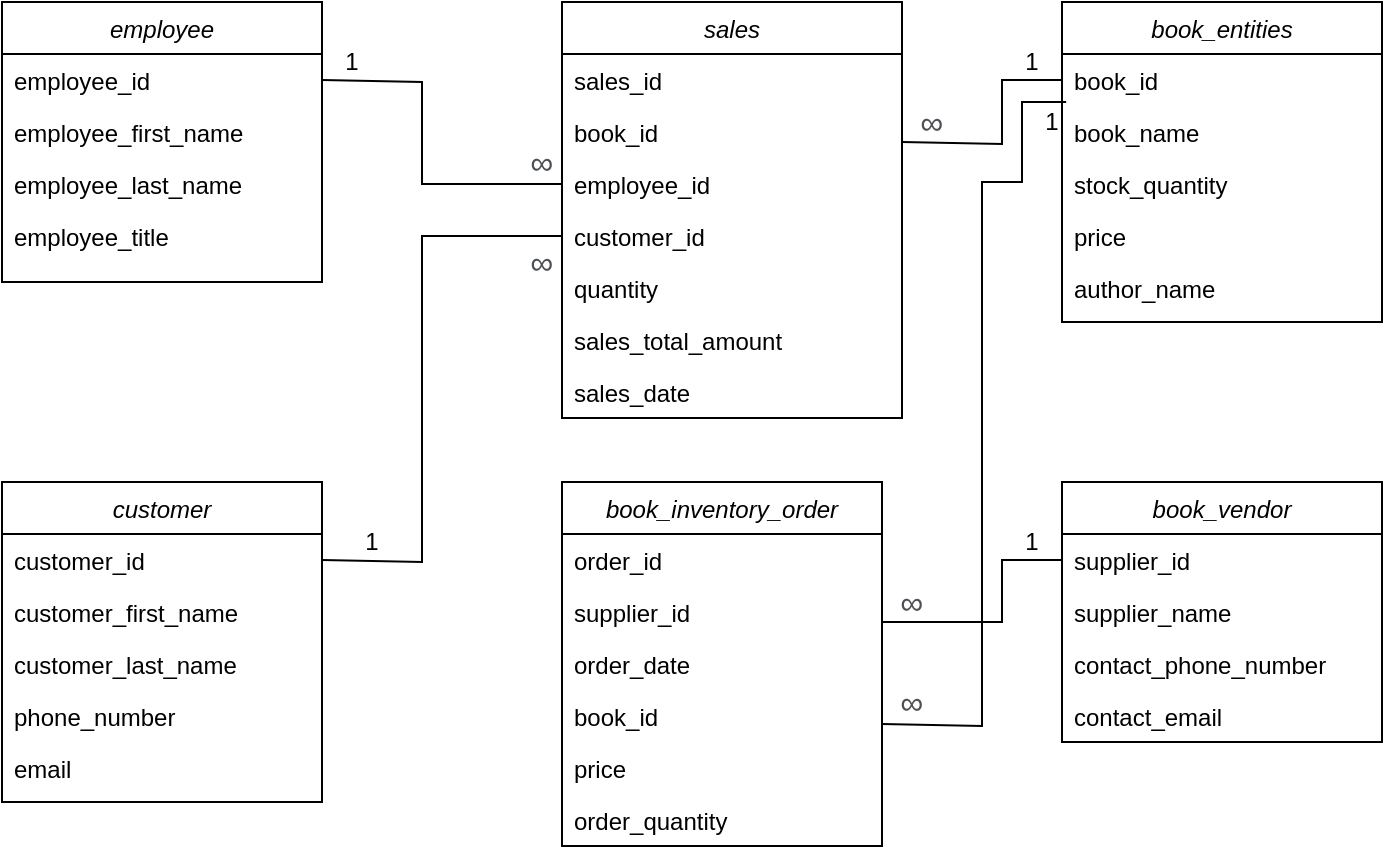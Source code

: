 <mxfile version="24.4.3" type="github">
  <diagram id="C5RBs43oDa-KdzZeNtuy" name="Page-1">
    <mxGraphModel dx="831" dy="488" grid="1" gridSize="10" guides="1" tooltips="1" connect="1" arrows="1" fold="1" page="1" pageScale="1" pageWidth="827" pageHeight="1169" math="0" shadow="0">
      <root>
        <mxCell id="WIyWlLk6GJQsqaUBKTNV-0" />
        <mxCell id="WIyWlLk6GJQsqaUBKTNV-1" parent="WIyWlLk6GJQsqaUBKTNV-0" />
        <mxCell id="zkfFHV4jXpPFQw0GAbJ--0" value="employee" style="swimlane;fontStyle=2;align=center;verticalAlign=top;childLayout=stackLayout;horizontal=1;startSize=26;horizontalStack=0;resizeParent=1;resizeLast=0;collapsible=1;marginBottom=0;rounded=0;shadow=0;strokeWidth=1;" parent="WIyWlLk6GJQsqaUBKTNV-1" vertex="1">
          <mxGeometry x="70" y="130" width="160" height="140" as="geometry">
            <mxRectangle x="230" y="140" width="160" height="26" as="alternateBounds" />
          </mxGeometry>
        </mxCell>
        <mxCell id="zkfFHV4jXpPFQw0GAbJ--1" value="employee_id" style="text;align=left;verticalAlign=top;spacingLeft=4;spacingRight=4;overflow=hidden;rotatable=0;points=[[0,0.5],[1,0.5]];portConstraint=eastwest;" parent="zkfFHV4jXpPFQw0GAbJ--0" vertex="1">
          <mxGeometry y="26" width="160" height="26" as="geometry" />
        </mxCell>
        <mxCell id="zkfFHV4jXpPFQw0GAbJ--2" value="employee_first_name" style="text;align=left;verticalAlign=top;spacingLeft=4;spacingRight=4;overflow=hidden;rotatable=0;points=[[0,0.5],[1,0.5]];portConstraint=eastwest;rounded=0;shadow=0;html=0;" parent="zkfFHV4jXpPFQw0GAbJ--0" vertex="1">
          <mxGeometry y="52" width="160" height="26" as="geometry" />
        </mxCell>
        <mxCell id="zkfFHV4jXpPFQw0GAbJ--3" value="employee_last_name" style="text;align=left;verticalAlign=top;spacingLeft=4;spacingRight=4;overflow=hidden;rotatable=0;points=[[0,0.5],[1,0.5]];portConstraint=eastwest;rounded=0;shadow=0;html=0;" parent="zkfFHV4jXpPFQw0GAbJ--0" vertex="1">
          <mxGeometry y="78" width="160" height="26" as="geometry" />
        </mxCell>
        <mxCell id="zkfFHV4jXpPFQw0GAbJ--5" value="employee_title" style="text;align=left;verticalAlign=top;spacingLeft=4;spacingRight=4;overflow=hidden;rotatable=0;points=[[0,0.5],[1,0.5]];portConstraint=eastwest;" parent="zkfFHV4jXpPFQw0GAbJ--0" vertex="1">
          <mxGeometry y="104" width="160" height="26" as="geometry" />
        </mxCell>
        <mxCell id="zkfFHV4jXpPFQw0GAbJ--17" value="sales" style="swimlane;fontStyle=2;align=center;verticalAlign=top;childLayout=stackLayout;horizontal=1;startSize=26;horizontalStack=0;resizeParent=1;resizeLast=0;collapsible=1;marginBottom=0;rounded=0;shadow=0;strokeWidth=1;" parent="WIyWlLk6GJQsqaUBKTNV-1" vertex="1">
          <mxGeometry x="350" y="130" width="170" height="208" as="geometry">
            <mxRectangle x="550" y="140" width="160" height="26" as="alternateBounds" />
          </mxGeometry>
        </mxCell>
        <mxCell id="zkfFHV4jXpPFQw0GAbJ--18" value="sales_id" style="text;align=left;verticalAlign=top;spacingLeft=4;spacingRight=4;overflow=hidden;rotatable=0;points=[[0,0.5],[1,0.5]];portConstraint=eastwest;" parent="zkfFHV4jXpPFQw0GAbJ--17" vertex="1">
          <mxGeometry y="26" width="170" height="26" as="geometry" />
        </mxCell>
        <mxCell id="zkfFHV4jXpPFQw0GAbJ--21" value="book_id" style="text;align=left;verticalAlign=top;spacingLeft=4;spacingRight=4;overflow=hidden;rotatable=0;points=[[0,0.5],[1,0.5]];portConstraint=eastwest;rounded=0;shadow=0;html=0;" parent="zkfFHV4jXpPFQw0GAbJ--17" vertex="1">
          <mxGeometry y="52" width="170" height="26" as="geometry" />
        </mxCell>
        <mxCell id="zkfFHV4jXpPFQw0GAbJ--20" value="employee_id" style="text;align=left;verticalAlign=top;spacingLeft=4;spacingRight=4;overflow=hidden;rotatable=0;points=[[0,0.5],[1,0.5]];portConstraint=eastwest;rounded=0;shadow=0;html=0;" parent="zkfFHV4jXpPFQw0GAbJ--17" vertex="1">
          <mxGeometry y="78" width="170" height="26" as="geometry" />
        </mxCell>
        <mxCell id="cV1sjPmPL0CwXNBl_gbq-45" value="customer_id" style="text;align=left;verticalAlign=top;spacingLeft=4;spacingRight=4;overflow=hidden;rotatable=0;points=[[0,0.5],[1,0.5]];portConstraint=eastwest;rounded=0;shadow=0;html=0;" vertex="1" parent="zkfFHV4jXpPFQw0GAbJ--17">
          <mxGeometry y="104" width="170" height="26" as="geometry" />
        </mxCell>
        <mxCell id="cV1sjPmPL0CwXNBl_gbq-46" value="quantity" style="text;align=left;verticalAlign=top;spacingLeft=4;spacingRight=4;overflow=hidden;rotatable=0;points=[[0,0.5],[1,0.5]];portConstraint=eastwest;rounded=0;shadow=0;html=0;" vertex="1" parent="zkfFHV4jXpPFQw0GAbJ--17">
          <mxGeometry y="130" width="170" height="26" as="geometry" />
        </mxCell>
        <mxCell id="zkfFHV4jXpPFQw0GAbJ--22" value="sales_total_amount" style="text;align=left;verticalAlign=top;spacingLeft=4;spacingRight=4;overflow=hidden;rotatable=0;points=[[0,0.5],[1,0.5]];portConstraint=eastwest;rounded=0;shadow=0;html=0;" parent="zkfFHV4jXpPFQw0GAbJ--17" vertex="1">
          <mxGeometry y="156" width="170" height="26" as="geometry" />
        </mxCell>
        <mxCell id="cV1sjPmPL0CwXNBl_gbq-47" value="sales_date" style="text;align=left;verticalAlign=top;spacingLeft=4;spacingRight=4;overflow=hidden;rotatable=0;points=[[0,0.5],[1,0.5]];portConstraint=eastwest;rounded=0;shadow=0;html=0;" vertex="1" parent="zkfFHV4jXpPFQw0GAbJ--17">
          <mxGeometry y="182" width="170" height="26" as="geometry" />
        </mxCell>
        <mxCell id="cV1sjPmPL0CwXNBl_gbq-0" value="customer" style="swimlane;fontStyle=2;align=center;verticalAlign=top;childLayout=stackLayout;horizontal=1;startSize=26;horizontalStack=0;resizeParent=1;resizeLast=0;collapsible=1;marginBottom=0;rounded=0;shadow=0;strokeWidth=1;" vertex="1" parent="WIyWlLk6GJQsqaUBKTNV-1">
          <mxGeometry x="70" y="370" width="160" height="160" as="geometry">
            <mxRectangle x="230" y="140" width="160" height="26" as="alternateBounds" />
          </mxGeometry>
        </mxCell>
        <mxCell id="cV1sjPmPL0CwXNBl_gbq-1" value="customer_id" style="text;align=left;verticalAlign=top;spacingLeft=4;spacingRight=4;overflow=hidden;rotatable=0;points=[[0,0.5],[1,0.5]];portConstraint=eastwest;" vertex="1" parent="cV1sjPmPL0CwXNBl_gbq-0">
          <mxGeometry y="26" width="160" height="26" as="geometry" />
        </mxCell>
        <mxCell id="cV1sjPmPL0CwXNBl_gbq-2" value="customer_first_name" style="text;align=left;verticalAlign=top;spacingLeft=4;spacingRight=4;overflow=hidden;rotatable=0;points=[[0,0.5],[1,0.5]];portConstraint=eastwest;rounded=0;shadow=0;html=0;" vertex="1" parent="cV1sjPmPL0CwXNBl_gbq-0">
          <mxGeometry y="52" width="160" height="26" as="geometry" />
        </mxCell>
        <mxCell id="cV1sjPmPL0CwXNBl_gbq-3" value="customer_last_name" style="text;align=left;verticalAlign=top;spacingLeft=4;spacingRight=4;overflow=hidden;rotatable=0;points=[[0,0.5],[1,0.5]];portConstraint=eastwest;rounded=0;shadow=0;html=0;" vertex="1" parent="cV1sjPmPL0CwXNBl_gbq-0">
          <mxGeometry y="78" width="160" height="26" as="geometry" />
        </mxCell>
        <mxCell id="cV1sjPmPL0CwXNBl_gbq-40" value="phone_number" style="text;align=left;verticalAlign=top;spacingLeft=4;spacingRight=4;overflow=hidden;rotatable=0;points=[[0,0.5],[1,0.5]];portConstraint=eastwest;" vertex="1" parent="cV1sjPmPL0CwXNBl_gbq-0">
          <mxGeometry y="104" width="160" height="26" as="geometry" />
        </mxCell>
        <mxCell id="cV1sjPmPL0CwXNBl_gbq-4" value="email" style="text;align=left;verticalAlign=top;spacingLeft=4;spacingRight=4;overflow=hidden;rotatable=0;points=[[0,0.5],[1,0.5]];portConstraint=eastwest;" vertex="1" parent="cV1sjPmPL0CwXNBl_gbq-0">
          <mxGeometry y="130" width="160" height="30" as="geometry" />
        </mxCell>
        <mxCell id="cV1sjPmPL0CwXNBl_gbq-5" value="book_inventory_order" style="swimlane;fontStyle=2;align=center;verticalAlign=top;childLayout=stackLayout;horizontal=1;startSize=26;horizontalStack=0;resizeParent=1;resizeLast=0;collapsible=1;marginBottom=0;rounded=0;shadow=0;strokeWidth=1;" vertex="1" parent="WIyWlLk6GJQsqaUBKTNV-1">
          <mxGeometry x="350" y="370" width="160" height="182" as="geometry">
            <mxRectangle x="230" y="140" width="160" height="26" as="alternateBounds" />
          </mxGeometry>
        </mxCell>
        <mxCell id="cV1sjPmPL0CwXNBl_gbq-6" value="order_id" style="text;align=left;verticalAlign=top;spacingLeft=4;spacingRight=4;overflow=hidden;rotatable=0;points=[[0,0.5],[1,0.5]];portConstraint=eastwest;" vertex="1" parent="cV1sjPmPL0CwXNBl_gbq-5">
          <mxGeometry y="26" width="160" height="26" as="geometry" />
        </mxCell>
        <mxCell id="cV1sjPmPL0CwXNBl_gbq-7" value="supplier_id" style="text;align=left;verticalAlign=top;spacingLeft=4;spacingRight=4;overflow=hidden;rotatable=0;points=[[0,0.5],[1,0.5]];portConstraint=eastwest;rounded=0;shadow=0;html=0;" vertex="1" parent="cV1sjPmPL0CwXNBl_gbq-5">
          <mxGeometry y="52" width="160" height="26" as="geometry" />
        </mxCell>
        <mxCell id="cV1sjPmPL0CwXNBl_gbq-8" value="order_date" style="text;align=left;verticalAlign=top;spacingLeft=4;spacingRight=4;overflow=hidden;rotatable=0;points=[[0,0.5],[1,0.5]];portConstraint=eastwest;rounded=0;shadow=0;html=0;" vertex="1" parent="cV1sjPmPL0CwXNBl_gbq-5">
          <mxGeometry y="78" width="160" height="26" as="geometry" />
        </mxCell>
        <mxCell id="cV1sjPmPL0CwXNBl_gbq-9" value="book_id" style="text;align=left;verticalAlign=top;spacingLeft=4;spacingRight=4;overflow=hidden;rotatable=0;points=[[0,0.5],[1,0.5]];portConstraint=eastwest;" vertex="1" parent="cV1sjPmPL0CwXNBl_gbq-5">
          <mxGeometry y="104" width="160" height="26" as="geometry" />
        </mxCell>
        <mxCell id="cV1sjPmPL0CwXNBl_gbq-41" value="price" style="text;align=left;verticalAlign=top;spacingLeft=4;spacingRight=4;overflow=hidden;rotatable=0;points=[[0,0.5],[1,0.5]];portConstraint=eastwest;" vertex="1" parent="cV1sjPmPL0CwXNBl_gbq-5">
          <mxGeometry y="130" width="160" height="26" as="geometry" />
        </mxCell>
        <mxCell id="cV1sjPmPL0CwXNBl_gbq-42" value="order_quantity" style="text;align=left;verticalAlign=top;spacingLeft=4;spacingRight=4;overflow=hidden;rotatable=0;points=[[0,0.5],[1,0.5]];portConstraint=eastwest;" vertex="1" parent="cV1sjPmPL0CwXNBl_gbq-5">
          <mxGeometry y="156" width="160" height="26" as="geometry" />
        </mxCell>
        <mxCell id="cV1sjPmPL0CwXNBl_gbq-10" value="book_entities" style="swimlane;fontStyle=2;align=center;verticalAlign=top;childLayout=stackLayout;horizontal=1;startSize=26;horizontalStack=0;resizeParent=1;resizeLast=0;collapsible=1;marginBottom=0;rounded=0;shadow=0;strokeWidth=1;" vertex="1" parent="WIyWlLk6GJQsqaUBKTNV-1">
          <mxGeometry x="600" y="130" width="160" height="160" as="geometry">
            <mxRectangle x="550" y="140" width="160" height="26" as="alternateBounds" />
          </mxGeometry>
        </mxCell>
        <mxCell id="cV1sjPmPL0CwXNBl_gbq-11" value="book_id" style="text;align=left;verticalAlign=top;spacingLeft=4;spacingRight=4;overflow=hidden;rotatable=0;points=[[0,0.5],[1,0.5]];portConstraint=eastwest;" vertex="1" parent="cV1sjPmPL0CwXNBl_gbq-10">
          <mxGeometry y="26" width="160" height="26" as="geometry" />
        </mxCell>
        <mxCell id="cV1sjPmPL0CwXNBl_gbq-12" value="book_name" style="text;align=left;verticalAlign=top;spacingLeft=4;spacingRight=4;overflow=hidden;rotatable=0;points=[[0,0.5],[1,0.5]];portConstraint=eastwest;rounded=0;shadow=0;html=0;" vertex="1" parent="cV1sjPmPL0CwXNBl_gbq-10">
          <mxGeometry y="52" width="160" height="26" as="geometry" />
        </mxCell>
        <mxCell id="cV1sjPmPL0CwXNBl_gbq-13" value="stock_quantity" style="text;align=left;verticalAlign=top;spacingLeft=4;spacingRight=4;overflow=hidden;rotatable=0;points=[[0,0.5],[1,0.5]];portConstraint=eastwest;rounded=0;shadow=0;html=0;" vertex="1" parent="cV1sjPmPL0CwXNBl_gbq-10">
          <mxGeometry y="78" width="160" height="26" as="geometry" />
        </mxCell>
        <mxCell id="cV1sjPmPL0CwXNBl_gbq-14" value="price" style="text;align=left;verticalAlign=top;spacingLeft=4;spacingRight=4;overflow=hidden;rotatable=0;points=[[0,0.5],[1,0.5]];portConstraint=eastwest;rounded=0;shadow=0;html=0;" vertex="1" parent="cV1sjPmPL0CwXNBl_gbq-10">
          <mxGeometry y="104" width="160" height="26" as="geometry" />
        </mxCell>
        <mxCell id="cV1sjPmPL0CwXNBl_gbq-15" value="author_name" style="text;align=left;verticalAlign=top;spacingLeft=4;spacingRight=4;overflow=hidden;rotatable=0;points=[[0,0.5],[1,0.5]];portConstraint=eastwest;rounded=0;shadow=0;html=0;" vertex="1" parent="cV1sjPmPL0CwXNBl_gbq-10">
          <mxGeometry y="130" width="160" height="26" as="geometry" />
        </mxCell>
        <mxCell id="cV1sjPmPL0CwXNBl_gbq-27" value="" style="endArrow=none;html=1;rounded=0;entryX=1;entryY=0.5;entryDx=0;entryDy=0;exitX=0;exitY=0.5;exitDx=0;exitDy=0;" edge="1" parent="WIyWlLk6GJQsqaUBKTNV-1" source="zkfFHV4jXpPFQw0GAbJ--20" target="zkfFHV4jXpPFQw0GAbJ--1">
          <mxGeometry width="50" height="50" relative="1" as="geometry">
            <mxPoint x="280" y="220" as="sourcePoint" />
            <mxPoint x="320" y="185" as="targetPoint" />
            <Array as="points">
              <mxPoint x="280" y="221" />
              <mxPoint x="280" y="170" />
            </Array>
          </mxGeometry>
        </mxCell>
        <mxCell id="cV1sjPmPL0CwXNBl_gbq-28" value="1" style="text;strokeColor=none;align=center;fillColor=none;html=1;verticalAlign=middle;whiteSpace=wrap;rounded=0;" vertex="1" parent="WIyWlLk6GJQsqaUBKTNV-1">
          <mxGeometry x="220" y="150" width="50" height="20" as="geometry" />
        </mxCell>
        <mxCell id="cV1sjPmPL0CwXNBl_gbq-29" value="&lt;span style=&quot;color: rgb(77, 81, 86); font-family: &amp;quot;Google Sans&amp;quot;, arial, sans-serif; font-size: 16px; text-align: start; background-color: rgb(255, 255, 255);&quot;&gt;∞&lt;/span&gt;" style="text;strokeColor=none;align=center;fillColor=none;html=1;verticalAlign=middle;whiteSpace=wrap;rounded=0;" vertex="1" parent="WIyWlLk6GJQsqaUBKTNV-1">
          <mxGeometry x="330" y="200" width="20" height="20" as="geometry" />
        </mxCell>
        <mxCell id="cV1sjPmPL0CwXNBl_gbq-43" value="" style="endArrow=none;html=1;rounded=0;entryX=1;entryY=0.5;entryDx=0;entryDy=0;exitX=0;exitY=0.5;exitDx=0;exitDy=0;" edge="1" parent="WIyWlLk6GJQsqaUBKTNV-1" source="cV1sjPmPL0CwXNBl_gbq-45" target="cV1sjPmPL0CwXNBl_gbq-1">
          <mxGeometry width="50" height="50" relative="1" as="geometry">
            <mxPoint x="350" y="410" as="sourcePoint" />
            <mxPoint x="310" y="353.5" as="targetPoint" />
            <Array as="points">
              <mxPoint x="280" y="247" />
              <mxPoint x="280" y="410" />
            </Array>
          </mxGeometry>
        </mxCell>
        <mxCell id="cV1sjPmPL0CwXNBl_gbq-48" value="book_vendor" style="swimlane;fontStyle=2;align=center;verticalAlign=top;childLayout=stackLayout;horizontal=1;startSize=26;horizontalStack=0;resizeParent=1;resizeLast=0;collapsible=1;marginBottom=0;rounded=0;shadow=0;strokeWidth=1;" vertex="1" parent="WIyWlLk6GJQsqaUBKTNV-1">
          <mxGeometry x="600" y="370" width="160" height="130" as="geometry">
            <mxRectangle x="230" y="140" width="160" height="26" as="alternateBounds" />
          </mxGeometry>
        </mxCell>
        <mxCell id="cV1sjPmPL0CwXNBl_gbq-49" value="supplier_id" style="text;align=left;verticalAlign=top;spacingLeft=4;spacingRight=4;overflow=hidden;rotatable=0;points=[[0,0.5],[1,0.5]];portConstraint=eastwest;" vertex="1" parent="cV1sjPmPL0CwXNBl_gbq-48">
          <mxGeometry y="26" width="160" height="26" as="geometry" />
        </mxCell>
        <mxCell id="cV1sjPmPL0CwXNBl_gbq-50" value="supplier_name" style="text;align=left;verticalAlign=top;spacingLeft=4;spacingRight=4;overflow=hidden;rotatable=0;points=[[0,0.5],[1,0.5]];portConstraint=eastwest;rounded=0;shadow=0;html=0;" vertex="1" parent="cV1sjPmPL0CwXNBl_gbq-48">
          <mxGeometry y="52" width="160" height="26" as="geometry" />
        </mxCell>
        <mxCell id="cV1sjPmPL0CwXNBl_gbq-51" value="contact_phone_number" style="text;align=left;verticalAlign=top;spacingLeft=4;spacingRight=4;overflow=hidden;rotatable=0;points=[[0,0.5],[1,0.5]];portConstraint=eastwest;rounded=0;shadow=0;html=0;" vertex="1" parent="cV1sjPmPL0CwXNBl_gbq-48">
          <mxGeometry y="78" width="160" height="26" as="geometry" />
        </mxCell>
        <mxCell id="cV1sjPmPL0CwXNBl_gbq-52" value="contact_email" style="text;align=left;verticalAlign=top;spacingLeft=4;spacingRight=4;overflow=hidden;rotatable=0;points=[[0,0.5],[1,0.5]];portConstraint=eastwest;" vertex="1" parent="cV1sjPmPL0CwXNBl_gbq-48">
          <mxGeometry y="104" width="160" height="26" as="geometry" />
        </mxCell>
        <mxCell id="cV1sjPmPL0CwXNBl_gbq-32" value="" style="endArrow=none;html=1;rounded=0;entryX=1;entryY=0.5;entryDx=0;entryDy=0;exitX=0;exitY=0.5;exitDx=0;exitDy=0;" edge="1" parent="WIyWlLk6GJQsqaUBKTNV-1" source="cV1sjPmPL0CwXNBl_gbq-11">
          <mxGeometry width="50" height="50" relative="1" as="geometry">
            <mxPoint x="640" y="252" as="sourcePoint" />
            <mxPoint x="520" y="200" as="targetPoint" />
            <Array as="points">
              <mxPoint x="570" y="169" />
              <mxPoint x="570" y="201" />
            </Array>
          </mxGeometry>
        </mxCell>
        <mxCell id="cV1sjPmPL0CwXNBl_gbq-55" value="1" style="text;strokeColor=none;align=center;fillColor=none;html=1;verticalAlign=middle;whiteSpace=wrap;rounded=0;" vertex="1" parent="WIyWlLk6GJQsqaUBKTNV-1">
          <mxGeometry x="560" y="150" width="50" height="20" as="geometry" />
        </mxCell>
        <mxCell id="cV1sjPmPL0CwXNBl_gbq-57" value="&lt;span style=&quot;color: rgb(77, 81, 86); font-family: &amp;quot;Google Sans&amp;quot;, arial, sans-serif; font-size: 16px; text-align: start; background-color: rgb(255, 255, 255);&quot;&gt;∞&lt;/span&gt;" style="text;strokeColor=none;align=center;fillColor=none;html=1;verticalAlign=middle;whiteSpace=wrap;rounded=0;" vertex="1" parent="WIyWlLk6GJQsqaUBKTNV-1">
          <mxGeometry x="520" y="180" width="30" height="20" as="geometry" />
        </mxCell>
        <mxCell id="cV1sjPmPL0CwXNBl_gbq-59" value="1" style="text;strokeColor=none;align=center;fillColor=none;html=1;verticalAlign=middle;whiteSpace=wrap;rounded=0;" vertex="1" parent="WIyWlLk6GJQsqaUBKTNV-1">
          <mxGeometry x="230" y="390" width="50" height="20" as="geometry" />
        </mxCell>
        <mxCell id="cV1sjPmPL0CwXNBl_gbq-60" value="&lt;span style=&quot;color: rgb(77, 81, 86); font-family: &amp;quot;Google Sans&amp;quot;, arial, sans-serif; font-size: 16px; text-align: start; background-color: rgb(255, 255, 255);&quot;&gt;∞&lt;/span&gt;" style="text;strokeColor=none;align=center;fillColor=none;html=1;verticalAlign=middle;whiteSpace=wrap;rounded=0;" vertex="1" parent="WIyWlLk6GJQsqaUBKTNV-1">
          <mxGeometry x="330" y="250" width="20" height="20" as="geometry" />
        </mxCell>
        <mxCell id="cV1sjPmPL0CwXNBl_gbq-64" value="" style="endArrow=none;html=1;rounded=0;entryX=1;entryY=0.5;entryDx=0;entryDy=0;exitX=0.013;exitY=0.923;exitDx=0;exitDy=0;exitPerimeter=0;" edge="1" parent="WIyWlLk6GJQsqaUBKTNV-1" source="cV1sjPmPL0CwXNBl_gbq-11">
          <mxGeometry width="50" height="50" relative="1" as="geometry">
            <mxPoint x="590" y="460" as="sourcePoint" />
            <mxPoint x="510" y="491" as="targetPoint" />
            <Array as="points">
              <mxPoint x="580" y="180" />
              <mxPoint x="580" y="220" />
              <mxPoint x="560" y="220" />
              <mxPoint x="560" y="280" />
              <mxPoint x="560" y="492" />
            </Array>
          </mxGeometry>
        </mxCell>
        <mxCell id="cV1sjPmPL0CwXNBl_gbq-66" value="1" style="text;strokeColor=none;align=center;fillColor=none;html=1;verticalAlign=middle;whiteSpace=wrap;rounded=0;" vertex="1" parent="WIyWlLk6GJQsqaUBKTNV-1">
          <mxGeometry x="590" y="185" width="10" height="10" as="geometry" />
        </mxCell>
        <mxCell id="cV1sjPmPL0CwXNBl_gbq-68" value="&lt;span style=&quot;color: rgb(77, 81, 86); font-family: &amp;quot;Google Sans&amp;quot;, arial, sans-serif; font-size: 16px; text-align: start; background-color: rgb(255, 255, 255);&quot;&gt;∞&lt;/span&gt;" style="text;strokeColor=none;align=center;fillColor=none;html=1;verticalAlign=middle;whiteSpace=wrap;rounded=0;" vertex="1" parent="WIyWlLk6GJQsqaUBKTNV-1">
          <mxGeometry x="510" y="470" width="30" height="20" as="geometry" />
        </mxCell>
        <mxCell id="cV1sjPmPL0CwXNBl_gbq-70" value="" style="endArrow=none;html=1;rounded=0;entryX=0;entryY=0.5;entryDx=0;entryDy=0;" edge="1" parent="WIyWlLk6GJQsqaUBKTNV-1" target="cV1sjPmPL0CwXNBl_gbq-49">
          <mxGeometry width="50" height="50" relative="1" as="geometry">
            <mxPoint x="510" y="440" as="sourcePoint" />
            <mxPoint x="570" y="400" as="targetPoint" />
            <Array as="points">
              <mxPoint x="570" y="440" />
              <mxPoint x="570" y="409" />
            </Array>
          </mxGeometry>
        </mxCell>
        <mxCell id="cV1sjPmPL0CwXNBl_gbq-71" value="1" style="text;strokeColor=none;align=center;fillColor=none;html=1;verticalAlign=middle;whiteSpace=wrap;rounded=0;" vertex="1" parent="WIyWlLk6GJQsqaUBKTNV-1">
          <mxGeometry x="580" y="395" width="10" height="10" as="geometry" />
        </mxCell>
        <mxCell id="cV1sjPmPL0CwXNBl_gbq-72" value="&lt;span style=&quot;color: rgb(77, 81, 86); font-family: &amp;quot;Google Sans&amp;quot;, arial, sans-serif; font-size: 16px; text-align: start; background-color: rgb(255, 255, 255);&quot;&gt;∞&lt;/span&gt;" style="text;strokeColor=none;align=center;fillColor=none;html=1;verticalAlign=middle;whiteSpace=wrap;rounded=0;" vertex="1" parent="WIyWlLk6GJQsqaUBKTNV-1">
          <mxGeometry x="510" y="420" width="30" height="20" as="geometry" />
        </mxCell>
      </root>
    </mxGraphModel>
  </diagram>
</mxfile>
